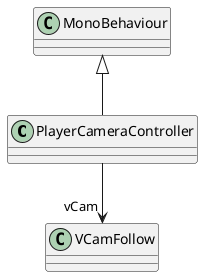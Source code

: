 @startuml
class PlayerCameraController {
}
MonoBehaviour <|-- PlayerCameraController
PlayerCameraController --> "vCam" VCamFollow
@enduml
